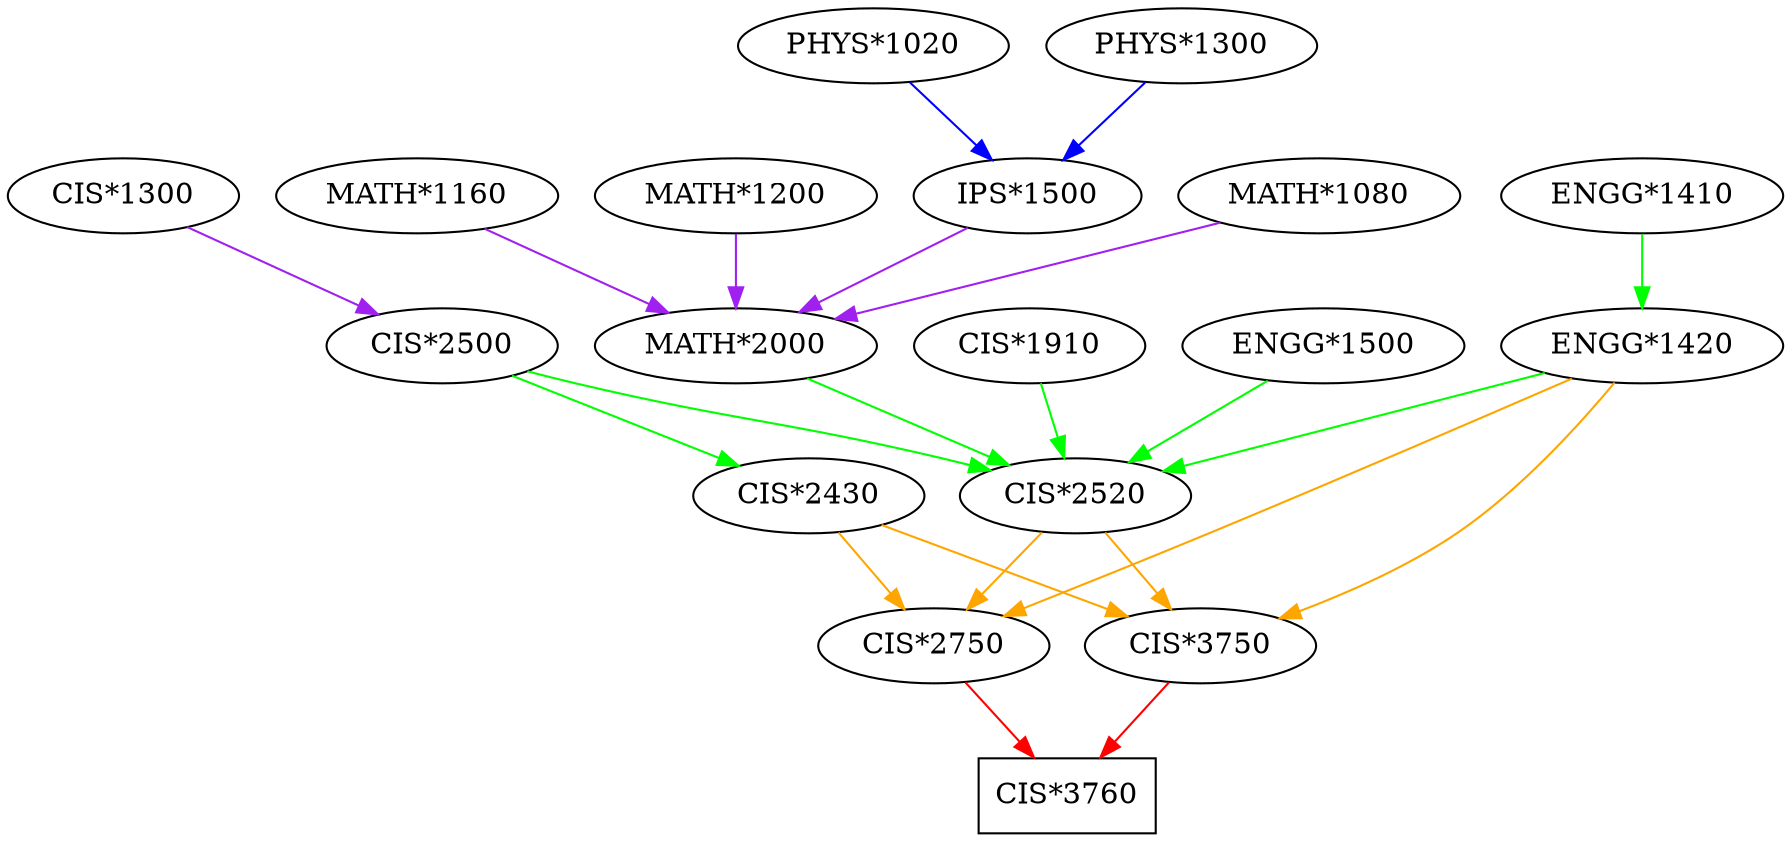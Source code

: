 strict digraph "" {
	graph [bb="0,0,851.84,396"];
	node [label="\N"];
	"CIS*3760"	[height=0.5,
		pos="508.25,18",
		shape=box,
		width=1.1806];
	"CIS*2750"	[height=0.5,
		pos="444.25,90",
		width=1.5346];
	"CIS*2750" -> "CIS*3760"	[color=red,
		pos="e,492.29,36.447 459.41,72.411 467.15,63.946 476.73,53.472 485.34,44.049",
		shape=box];
	"CIS*2520"	[height=0.5,
		pos="512.25,162",
		width=1.5346];
	"CIS*2520" -> "CIS*2750"	[color=orange,
		pos="e,460.24,107.47 496.13,144.41 487.58,135.61 476.91,124.63 467.48,114.92"];
	"CIS*3750"	[height=0.5,
		pos="572.25,90",
		width=1.5346];
	"CIS*2520" -> "CIS*3750"	[color=orange,
		pos="e,558.13,107.47 526.46,144.41 533.94,135.69 543.23,124.85 551.5,115.21"];
	"CIS*3750" -> "CIS*3760"	[color=red,
		pos="e,524.2,36.447 557.08,72.411 549.34,63.946 539.76,53.472 531.15,44.049",
		shape=box];
	"CIS*2500"	[height=0.5,
		pos="208.25,234",
		width=1.5346];
	"CIS*2500" -> "CIS*2520"	[color=green,
		pos="e,471.36,174.24 249.13,221.76 256.79,219.77 264.75,217.76 272.25,216 349.97,197.74 370.52,198.26 448.25,180 452.58,178.98 457.07,\
177.88 461.56,176.75"];
	"CIS*2430"	[height=0.5,
		pos="384.25,162",
		width=1.5346];
	"CIS*2500" -> "CIS*2430"	[color=green,
		pos="e,350.55,176.4 241.76,219.67 269.93,208.47 310.38,192.38 340.99,180.2"];
	"CIS*2430" -> "CIS*2750"	[color=orange,
		pos="e,430.13,107.47 398.46,144.41 405.94,135.69 415.23,124.85 423.5,115.21"];
	"CIS*2430" -> "CIS*3750"	[color=orange,
		pos="e,537.19,104.05 419.17,148 449.8,136.59 494.52,119.94 527.72,107.58"];
	"CIS*1300"	[height=0.5,
		pos="55.245,306",
		width=1.5346];
	"CIS*1300" -> "CIS*2500"	[color=purple,
		pos="e,177.44,249.09 85.839,291 109.53,280.16 142.54,265.06 168.31,253.27"];
	"ENGG*1420"	[height=0.5,
		pos="784.25,234",
		width=1.8776];
	"ENGG*1420" -> "CIS*2750"	[color=orange,
		pos="e,477.97,104.3 750.48,218.28 709.41,200.43 637.93,169.58 576.25,144 546.71,131.75 513.29,118.34 487.47,108.07"];
	"ENGG*1420" -> "CIS*2520"	[color=green,
		pos="e,554.38,173.84 737.49,220.97 689.31,208.57 614.4,189.29 564.35,176.41"];
	"ENGG*1420" -> "CIS*3750"	[color=orange,
		pos="e,610.18,103.12 770.98,216.33 754.8,196.88 725.8,164.73 695.25,144 672.08,128.28 643.49,115.62 619.71,106.63"];
	"ENGG*1410"	[height=0.5,
		pos="784.25,306",
		width=1.8776];
	"ENGG*1410" -> "ENGG*1420"	[color=green,
		pos="e,784.25,252.1 784.25,287.7 784.25,279.98 784.25,270.71 784.25,262.11"];
	"CIS*1910"	[height=0.5,
		pos="490.25,234",
		width=1.5346];
	"CIS*1910" -> "CIS*2520"	[color=green,
		pos="e,506.82,180.28 495.57,216.05 498.02,208.26 500.99,198.82 503.73,190.08"];
	"ENGG*1500"	[height=0.5,
		pos="631.25,234",
		width=1.8776];
	"ENGG*1500" -> "CIS*2520"	[color=green,
		pos="e,538.04,178.18 604.54,217.29 587.46,207.24 565.14,194.12 546.73,183.28"];
	"MATH*2000"	[height=0.5,
		pos="349.25,234",
		width=1.8776];
	"MATH*2000" -> "CIS*2520"	[color=green,
		pos="e,480.33,176.7 383.42,218.33 408.97,207.35 444.02,192.3 471.11,180.66"];
	"IPS*1500"	[height=0.5,
		pos="489.25,306",
		width=1.5165];
	"IPS*1500" -> "MATH*2000"	[color=purple,
		pos="e,379.82,250.29 460.58,290.67 439.9,280.33 411.74,266.25 388.91,254.83"];
	"PHYS*1020"	[height=0.5,
		pos="415.25,378",
		width=1.8054];
	"PHYS*1020" -> "IPS*1500"	[color=blue,
		pos="e,472.09,323.23 432.78,360.41 442.34,351.37 454.33,340.03 464.79,330.13"];
	"PHYS*1300"	[height=0.5,
		pos="563.25,378",
		width=1.8054];
	"PHYS*1300" -> "IPS*1500"	[color=blue,
		pos="e,506.4,323.23 545.71,360.41 536.15,351.37 524.16,340.03 513.7,330.13"];
	"MATH*1080"	[height=0.5,
		pos="629.25,306",
		width=1.8776];
	"MATH*1080" -> "MATH*2000"	[color=purple,
		pos="e,396.98,246.93 581.75,293.13 533.48,281.06 458.65,262.35 406.99,249.44"];
	"MATH*1160"	[height=0.5,
		pos="196.25,306",
		width=1.8776];
	"MATH*1160" -> "MATH*2000"	[color=purple,
		pos="e,316.84,249.82 228.69,290.15 251.72,279.62 282.81,265.39 307.66,254.03"];
	"MATH*1200"	[height=0.5,
		pos="349.25,306",
		width=1.8776];
	"MATH*1200" -> "MATH*2000"	[color=purple,
		pos="e,349.25,252.1 349.25,287.7 349.25,279.98 349.25,270.71 349.25,262.11"];
}
